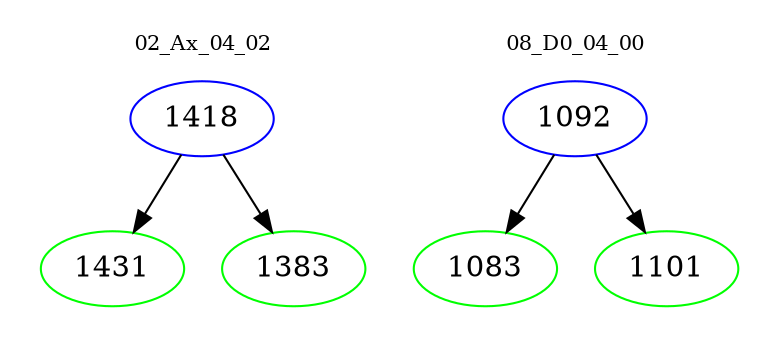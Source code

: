 digraph{
subgraph cluster_0 {
color = white
label = "02_Ax_04_02";
fontsize=10;
T0_1418 [label="1418", color="blue"]
T0_1418 -> T0_1431 [color="black"]
T0_1431 [label="1431", color="green"]
T0_1418 -> T0_1383 [color="black"]
T0_1383 [label="1383", color="green"]
}
subgraph cluster_1 {
color = white
label = "08_D0_04_00";
fontsize=10;
T1_1092 [label="1092", color="blue"]
T1_1092 -> T1_1083 [color="black"]
T1_1083 [label="1083", color="green"]
T1_1092 -> T1_1101 [color="black"]
T1_1101 [label="1101", color="green"]
}
}
